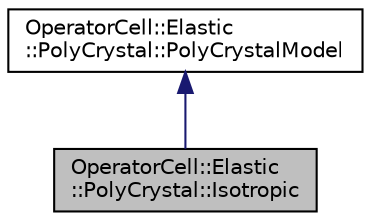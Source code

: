 digraph "OperatorCell::Elastic::PolyCrystal::Isotropic"
{
  edge [fontname="Helvetica",fontsize="10",labelfontname="Helvetica",labelfontsize="10"];
  node [fontname="Helvetica",fontsize="10",shape=record];
  Node1 [label="OperatorCell::Elastic\l::PolyCrystal::Isotropic",height=0.2,width=0.4,color="black", fillcolor="grey75", style="filled", fontcolor="black"];
  Node2 -> Node1 [dir="back",color="midnightblue",fontsize="10",style="solid",fontname="Helvetica"];
  Node2 [label="OperatorCell::Elastic\l::PolyCrystal::PolyCrystalModel",height=0.2,width=0.4,color="black", fillcolor="white", style="filled",URL="$classOperatorCell_1_1Elastic_1_1PolyCrystal_1_1PolyCrystalModel.html"];
}

